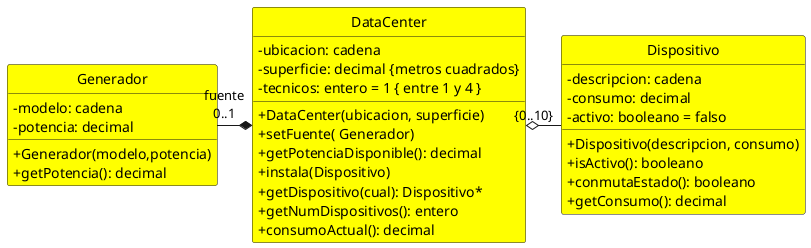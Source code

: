 @startuml
skinparam {
    style strictuml
    classAttributeIconSize 0
    classBackGroundColor yellow
}

class Generador {
  - modelo: cadena
  - potencia: decimal
  + Generador(modelo,potencia)
  + getPotencia(): decimal
}

class DataCenter {
   - ubicacion: cadena
   - superficie: decimal {metros cuadrados}
   - tecnicos: entero = 1 { entre 1 y 4 }

   + DataCenter(ubicacion, superficie)
   + setFuente( Generador)
   + getPotenciaDisponible(): decimal
   + instala(Dispositivo)
   + getDispositivo(cual): Dispositivo*
   + getNumDispositivos(): entero
   + consumoActual(): decimal
}
class Dispositivo {
 - descripcion: cadena
 - consumo: decimal
 - activo: booleano = falso
 + Dispositivo(descripcion, consumo)
 + isActivo(): booleano
 + conmutaEstado(): booleano
 + getConsumo(): decimal
}

DataCenter o-"{0..10}" Dispositivo
Generador "fuente\n0..1"-* DataCenter

@enduml